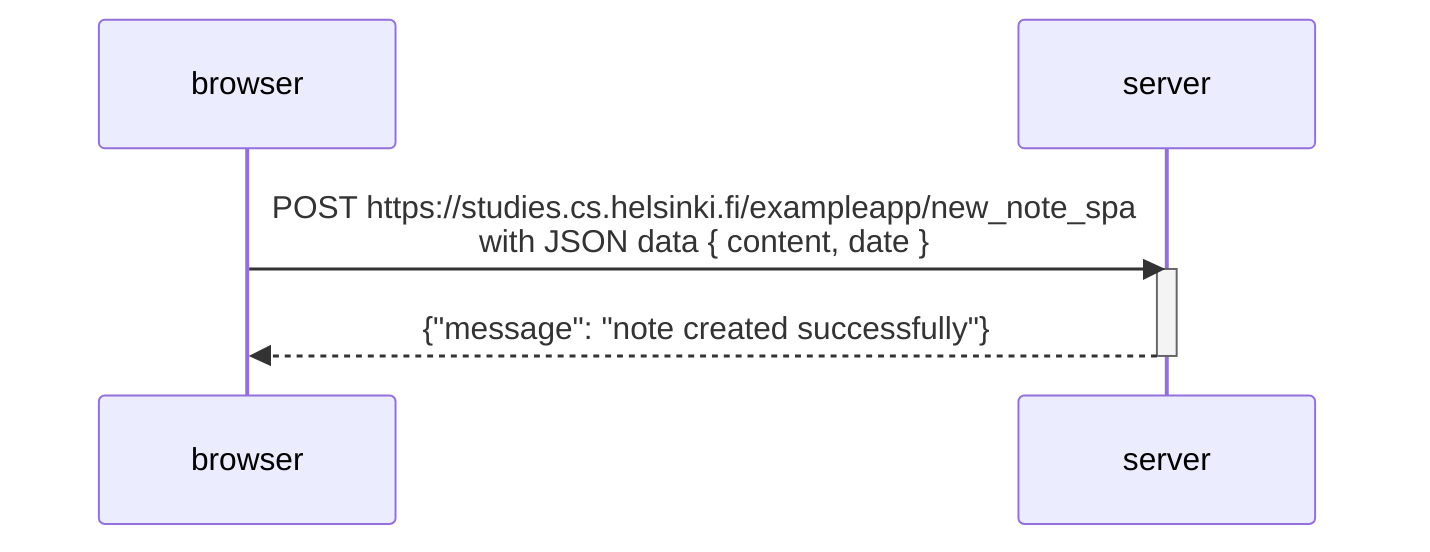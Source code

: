 sequenceDiagram
    participant browser
    participant server

    browser->>server: POST https://studies.cs.helsinki.fi/exampleapp/new_note_spa<br/>with JSON data { content, date }
    activate server
    server-->>browser: {"message": "note created successfully"}
    deactivate server